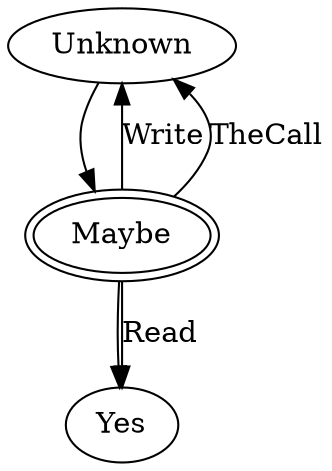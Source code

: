 #
# This file is distributed under the MIT License. See LICENSE.md for details.
#

digraph UsedReturnValuesOfFunctionCall {
  Unknown;
  Maybe [peripheries=2];
  Yes;

  # Lattice
  Unknown->Maybe;
  Maybe->Yes;

  # Transfer functions
  Maybe->Yes [label="Read"];
  Maybe->Unknown [label="Write"];
  Maybe->Unknown [label="TheCall"];
}
